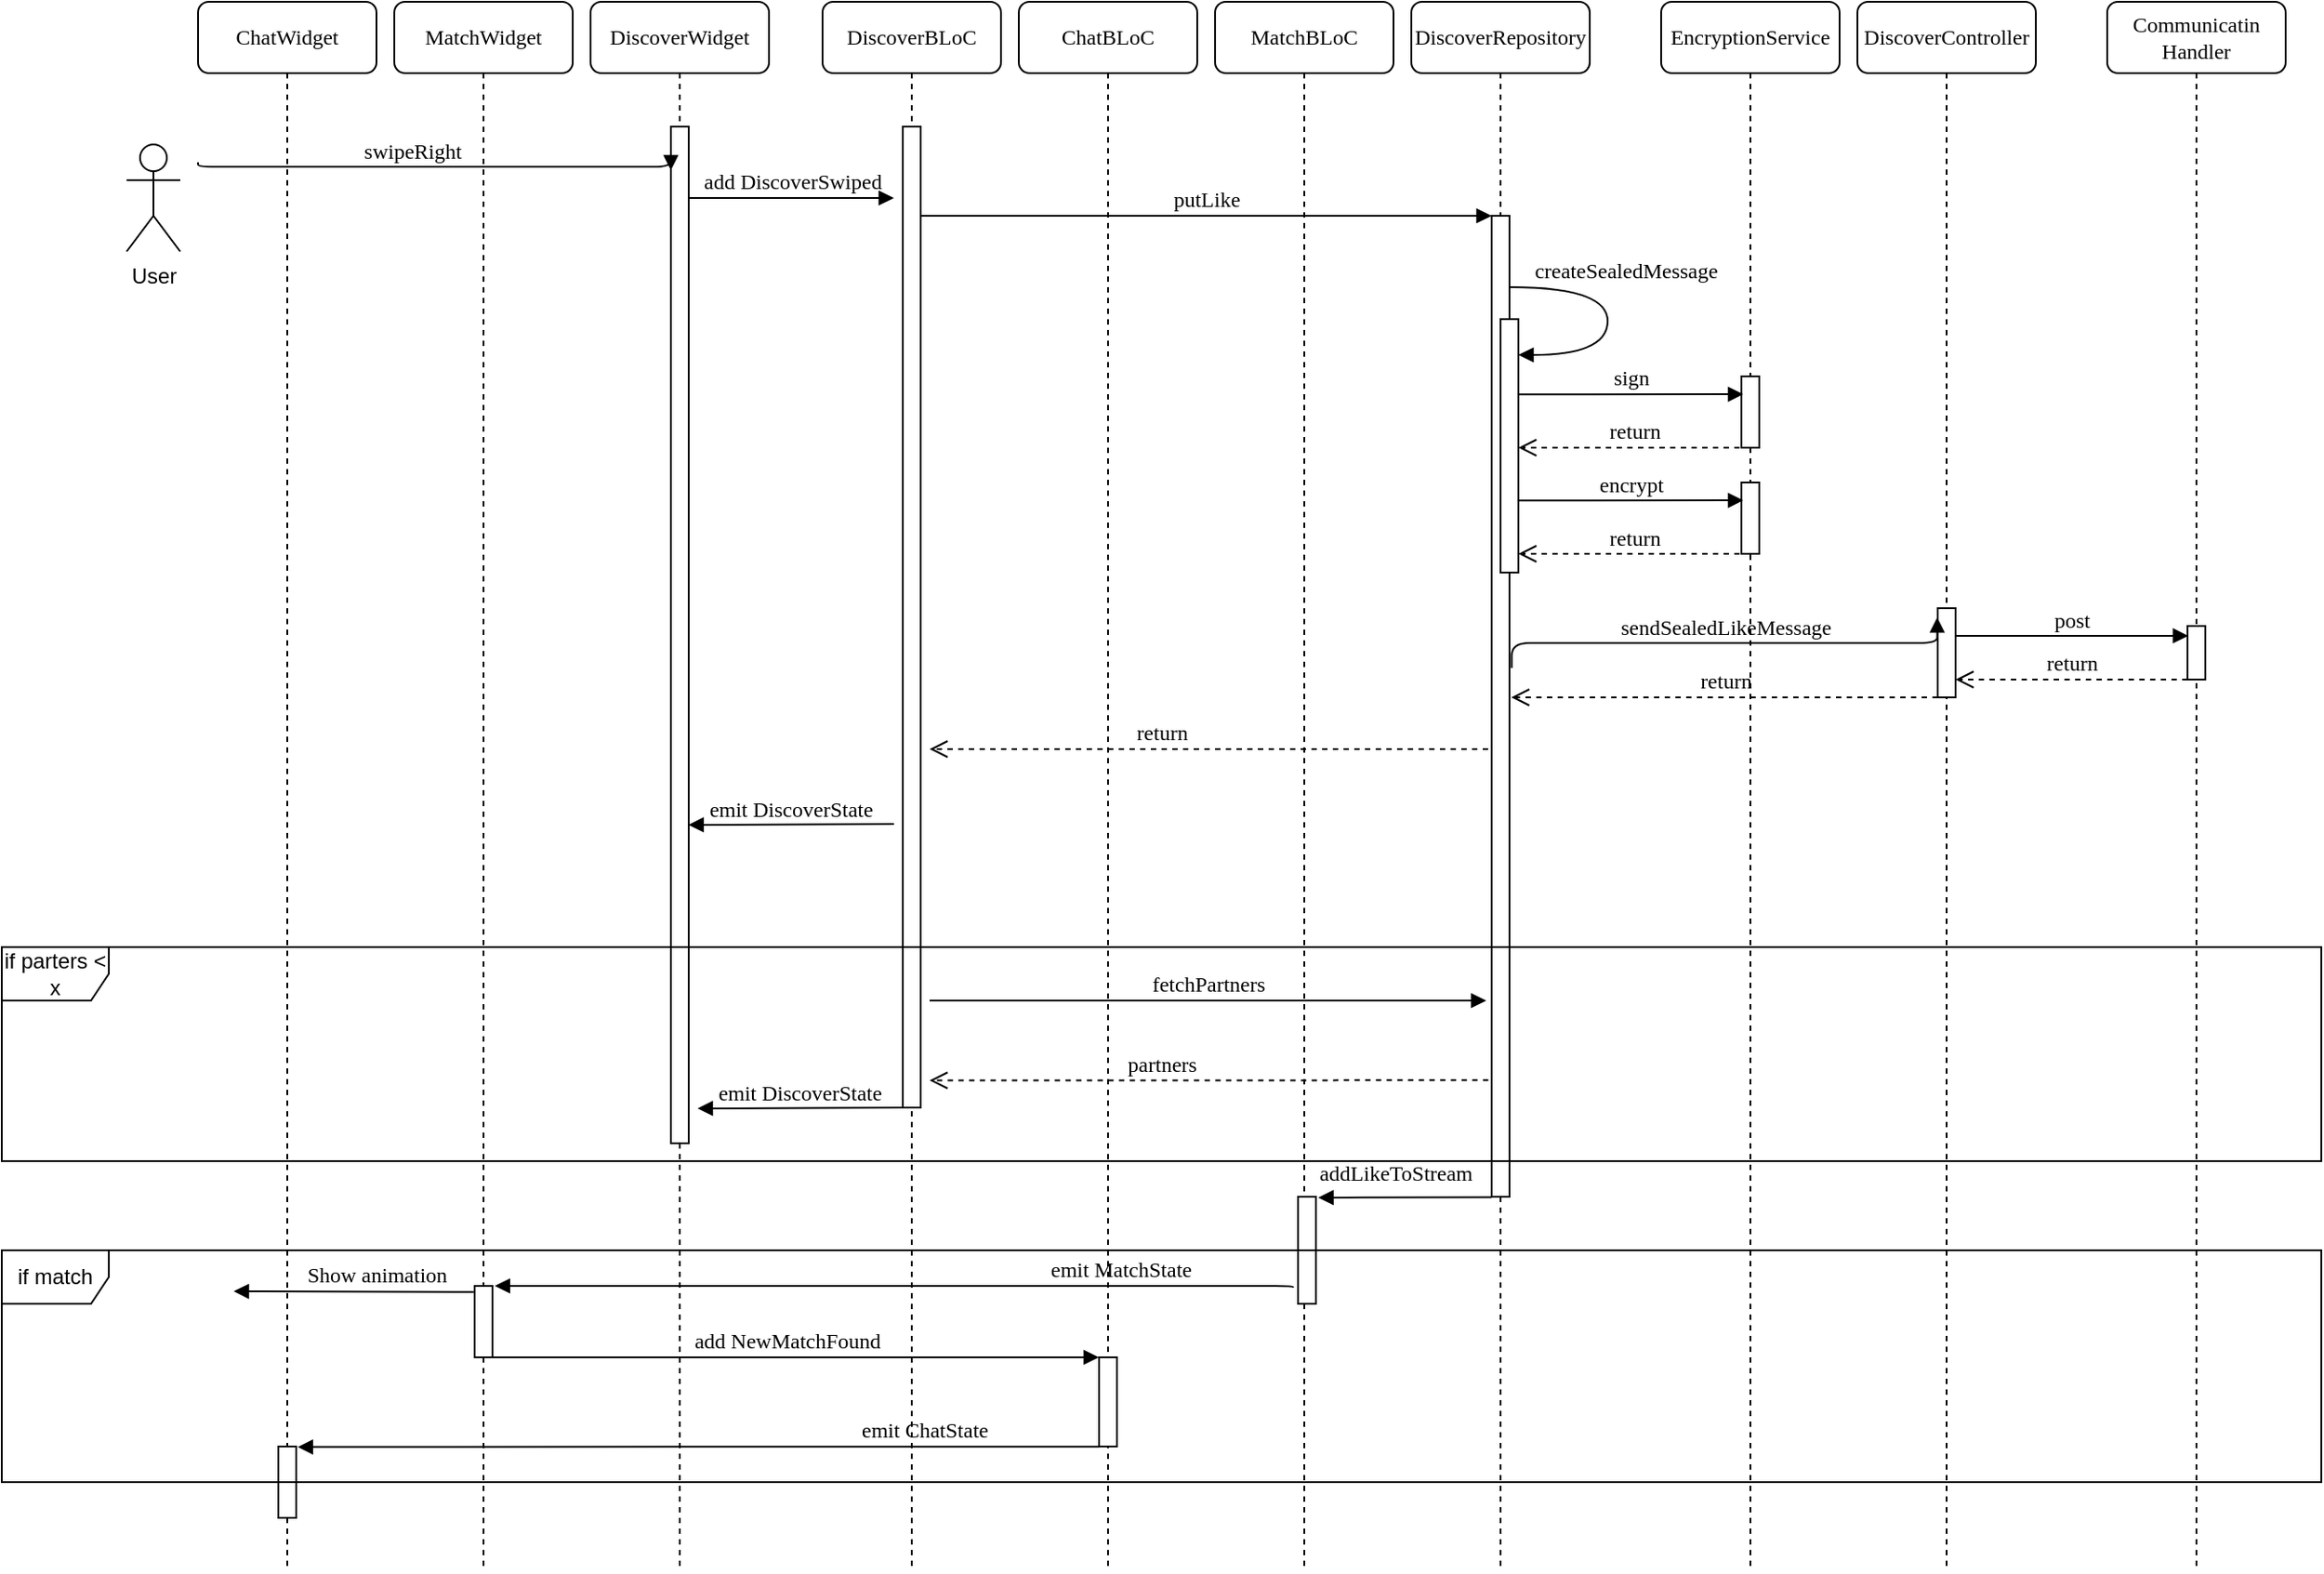 <mxfile version="20.2.5" type="device"><diagram name="Page-1" id="13e1069c-82ec-6db2-03f1-153e76fe0fe0"><mxGraphModel dx="2878" dy="904" grid="1" gridSize="10" guides="1" tooltips="1" connect="1" arrows="1" fold="1" page="1" pageScale="1" pageWidth="1100" pageHeight="850" background="none" math="0" shadow="0"><root><mxCell id="0"/><mxCell id="1" parent="0"/><mxCell id="7baba1c4bc27f4b0-2" value="DiscoverBLoC" style="shape=umlLifeline;perimeter=lifelinePerimeter;whiteSpace=wrap;html=1;container=1;collapsible=0;recursiveResize=0;outlineConnect=0;rounded=1;shadow=0;comic=0;labelBackgroundColor=none;strokeWidth=1;fontFamily=Verdana;fontSize=12;align=center;" parent="1" vertex="1"><mxGeometry x="230" y="80" width="100" height="880" as="geometry"/></mxCell><mxCell id="7baba1c4bc27f4b0-10" value="" style="html=1;points=[];perimeter=orthogonalPerimeter;rounded=0;shadow=0;comic=0;labelBackgroundColor=none;strokeWidth=1;fontFamily=Verdana;fontSize=12;align=center;" parent="7baba1c4bc27f4b0-2" vertex="1"><mxGeometry x="45" y="70" width="10" height="550" as="geometry"/></mxCell><mxCell id="7baba1c4bc27f4b0-3" value="DiscoverRepository" style="shape=umlLifeline;perimeter=lifelinePerimeter;whiteSpace=wrap;html=1;container=1;collapsible=0;recursiveResize=0;outlineConnect=0;rounded=1;shadow=0;comic=0;labelBackgroundColor=none;strokeWidth=1;fontFamily=Verdana;fontSize=12;align=center;" parent="1" vertex="1"><mxGeometry x="560" y="80" width="100" height="880" as="geometry"/></mxCell><mxCell id="7baba1c4bc27f4b0-13" value="" style="html=1;points=[];perimeter=orthogonalPerimeter;rounded=0;shadow=0;comic=0;labelBackgroundColor=none;strokeWidth=1;fontFamily=Verdana;fontSize=12;align=center;" parent="7baba1c4bc27f4b0-3" vertex="1"><mxGeometry x="45" y="120" width="10" height="550" as="geometry"/></mxCell><mxCell id="QWJnfd1ZI9xGqII327sI-3" value="" style="html=1;points=[];perimeter=orthogonalPerimeter;rounded=0;shadow=0;comic=0;labelBackgroundColor=none;strokeWidth=1;fontFamily=Verdana;fontSize=12;align=center;" vertex="1" parent="7baba1c4bc27f4b0-3"><mxGeometry x="50" y="177.9" width="10" height="142.1" as="geometry"/></mxCell><mxCell id="QWJnfd1ZI9xGqII327sI-4" value="createSealedMessage" style="html=1;verticalAlign=bottom;endArrow=block;labelBackgroundColor=none;fontFamily=Verdana;fontSize=12;elbow=vertical;edgeStyle=orthogonalEdgeStyle;curved=1;exitX=1.038;exitY=0.345;exitPerimeter=0;" edge="1" parent="7baba1c4bc27f4b0-3"><mxGeometry x="-0.234" y="10" relative="1" as="geometry"><mxPoint x="55.38" y="160.0" as="sourcePoint"/><mxPoint x="60" y="198" as="targetPoint"/><Array as="points"><mxPoint x="110" y="159.9"/><mxPoint x="110" y="197.9"/></Array><mxPoint as="offset"/></mxGeometry></mxCell><mxCell id="7baba1c4bc27f4b0-4" value="EncryptionService" style="shape=umlLifeline;perimeter=lifelinePerimeter;whiteSpace=wrap;html=1;container=1;collapsible=0;recursiveResize=0;outlineConnect=0;rounded=1;shadow=0;comic=0;labelBackgroundColor=none;strokeWidth=1;fontFamily=Verdana;fontSize=12;align=center;" parent="1" vertex="1"><mxGeometry x="700" y="80" width="100" height="880" as="geometry"/></mxCell><mxCell id="QWJnfd1ZI9xGqII327sI-7" value="" style="html=1;points=[];perimeter=orthogonalPerimeter;rounded=0;shadow=0;comic=0;labelBackgroundColor=none;strokeWidth=1;fontFamily=Verdana;fontSize=12;align=center;" vertex="1" parent="7baba1c4bc27f4b0-4"><mxGeometry x="45" y="210" width="10" height="40" as="geometry"/></mxCell><mxCell id="QWJnfd1ZI9xGqII327sI-8" value="return" style="html=1;verticalAlign=bottom;endArrow=open;dashed=1;endSize=8;labelBackgroundColor=none;fontFamily=Verdana;fontSize=12;edgeStyle=elbowEdgeStyle;elbow=vertical;" edge="1" parent="7baba1c4bc27f4b0-4"><mxGeometry relative="1" as="geometry"><mxPoint x="-80" y="250" as="targetPoint"/><Array as="points"><mxPoint x="-5" y="250"/><mxPoint x="25" y="250"/></Array><mxPoint x="50" y="250" as="sourcePoint"/></mxGeometry></mxCell><mxCell id="QWJnfd1ZI9xGqII327sI-9" value="" style="html=1;points=[];perimeter=orthogonalPerimeter;rounded=0;shadow=0;comic=0;labelBackgroundColor=none;strokeWidth=1;fontFamily=Verdana;fontSize=12;align=center;" vertex="1" parent="7baba1c4bc27f4b0-4"><mxGeometry x="45" y="269.5" width="10" height="40" as="geometry"/></mxCell><mxCell id="QWJnfd1ZI9xGqII327sI-10" value="return" style="html=1;verticalAlign=bottom;endArrow=open;dashed=1;endSize=8;labelBackgroundColor=none;fontFamily=Verdana;fontSize=12;edgeStyle=elbowEdgeStyle;elbow=vertical;" edge="1" parent="7baba1c4bc27f4b0-4"><mxGeometry relative="1" as="geometry"><mxPoint x="-80" y="309.5" as="targetPoint"/><Array as="points"><mxPoint x="-5" y="309.5"/><mxPoint x="25" y="309.5"/></Array><mxPoint x="50" y="309.5" as="sourcePoint"/></mxGeometry></mxCell><mxCell id="QWJnfd1ZI9xGqII327sI-11" value="encrypt" style="html=1;verticalAlign=bottom;endArrow=block;entryX=-0.4;entryY=0.138;labelBackgroundColor=none;fontFamily=Verdana;fontSize=12;edgeStyle=elbowEdgeStyle;elbow=vertical;entryDx=0;entryDy=0;entryPerimeter=0;" edge="1" parent="7baba1c4bc27f4b0-4"><mxGeometry relative="1" as="geometry"><mxPoint x="-80" y="279.62" as="sourcePoint"/><mxPoint x="46" y="279.5" as="targetPoint"/></mxGeometry></mxCell><mxCell id="7baba1c4bc27f4b0-5" value="DiscoverController" style="shape=umlLifeline;perimeter=lifelinePerimeter;whiteSpace=wrap;html=1;container=1;collapsible=0;recursiveResize=0;outlineConnect=0;rounded=1;shadow=0;comic=0;labelBackgroundColor=none;strokeWidth=1;fontFamily=Verdana;fontSize=12;align=center;" parent="1" vertex="1"><mxGeometry x="810" y="80" width="100" height="880" as="geometry"/></mxCell><mxCell id="QWJnfd1ZI9xGqII327sI-12" value="" style="html=1;points=[];perimeter=orthogonalPerimeter;rounded=0;shadow=0;comic=0;labelBackgroundColor=none;strokeWidth=1;fontFamily=Verdana;fontSize=12;align=center;" vertex="1" parent="7baba1c4bc27f4b0-5"><mxGeometry x="45" y="340" width="10" height="50" as="geometry"/></mxCell><mxCell id="QWJnfd1ZI9xGqII327sI-17" value="return" style="html=1;verticalAlign=bottom;endArrow=open;dashed=1;endSize=8;labelBackgroundColor=none;fontFamily=Verdana;fontSize=12;edgeStyle=elbowEdgeStyle;elbow=vertical;" edge="1" parent="7baba1c4bc27f4b0-5"><mxGeometry relative="1" as="geometry"><mxPoint x="-194" y="390" as="targetPoint"/><Array as="points"><mxPoint x="-90" y="390"/><mxPoint x="-150" y="365"/><mxPoint x="20" y="390"/></Array><mxPoint x="45" y="390" as="sourcePoint"/></mxGeometry></mxCell><mxCell id="7baba1c4bc27f4b0-6" value="Communicatin&lt;br&gt;Handler" style="shape=umlLifeline;perimeter=lifelinePerimeter;whiteSpace=wrap;html=1;container=1;collapsible=0;recursiveResize=0;outlineConnect=0;rounded=1;shadow=0;comic=0;labelBackgroundColor=none;strokeWidth=1;fontFamily=Verdana;fontSize=12;align=center;" parent="1" vertex="1"><mxGeometry x="950" y="80" width="100" height="880" as="geometry"/></mxCell><mxCell id="QWJnfd1ZI9xGqII327sI-14" value="" style="html=1;points=[];perimeter=orthogonalPerimeter;rounded=0;shadow=0;comic=0;labelBackgroundColor=none;strokeWidth=1;fontFamily=Verdana;fontSize=12;align=center;" vertex="1" parent="7baba1c4bc27f4b0-6"><mxGeometry x="45" y="350" width="10" height="30" as="geometry"/></mxCell><mxCell id="QWJnfd1ZI9xGqII327sI-16" value="return" style="html=1;verticalAlign=bottom;endArrow=open;dashed=1;endSize=8;labelBackgroundColor=none;fontFamily=Verdana;fontSize=12;edgeStyle=elbowEdgeStyle;elbow=vertical;" edge="1" parent="7baba1c4bc27f4b0-6"><mxGeometry relative="1" as="geometry"><mxPoint x="-85" y="380" as="targetPoint"/><Array as="points"><mxPoint x="-10" y="380"/><mxPoint x="20" y="380"/></Array><mxPoint x="45" y="380" as="sourcePoint"/></mxGeometry></mxCell><mxCell id="7baba1c4bc27f4b0-7" value="MatchBLoC" style="shape=umlLifeline;perimeter=lifelinePerimeter;whiteSpace=wrap;html=1;container=1;collapsible=0;recursiveResize=0;outlineConnect=0;rounded=1;shadow=0;comic=0;labelBackgroundColor=none;strokeWidth=1;fontFamily=Verdana;fontSize=12;align=center;" parent="1" vertex="1"><mxGeometry x="450" y="80" width="100" height="880" as="geometry"/></mxCell><mxCell id="QWJnfd1ZI9xGqII327sI-18" value="" style="html=1;points=[];perimeter=orthogonalPerimeter;rounded=0;shadow=0;comic=0;labelBackgroundColor=none;strokeWidth=1;fontFamily=Verdana;fontSize=12;align=center;" vertex="1" parent="7baba1c4bc27f4b0-7"><mxGeometry x="46.52" y="670" width="10" height="60" as="geometry"/></mxCell><mxCell id="QWJnfd1ZI9xGqII327sI-19" value="addLikeToStream" style="html=1;verticalAlign=bottom;endArrow=block;labelBackgroundColor=none;fontFamily=Verdana;fontSize=12;edgeStyle=elbowEdgeStyle;elbow=vertical;exitX=-0.152;exitY=0.94;exitDx=0;exitDy=0;exitPerimeter=0;entryX=1.133;entryY=0.016;entryDx=0;entryDy=0;entryPerimeter=0;" edge="1" parent="7baba1c4bc27f4b0-7" target="QWJnfd1ZI9xGqII327sI-18"><mxGeometry x="0.098" y="-5" relative="1" as="geometry"><mxPoint x="155" y="670.2" as="sourcePoint"/><mxPoint x="392.24" y="670.1" as="targetPoint"/><mxPoint as="offset"/></mxGeometry></mxCell><mxCell id="7baba1c4bc27f4b0-8" value="DiscoverWidget" style="shape=umlLifeline;perimeter=lifelinePerimeter;whiteSpace=wrap;html=1;container=1;collapsible=0;recursiveResize=0;outlineConnect=0;rounded=1;shadow=0;comic=0;labelBackgroundColor=none;strokeWidth=1;fontFamily=Verdana;fontSize=12;align=center;" parent="1" vertex="1"><mxGeometry x="100" y="80" width="100" height="880" as="geometry"/></mxCell><mxCell id="7baba1c4bc27f4b0-9" value="" style="html=1;points=[];perimeter=orthogonalPerimeter;rounded=0;shadow=0;comic=0;labelBackgroundColor=none;strokeWidth=1;fontFamily=Verdana;fontSize=12;align=center;" parent="7baba1c4bc27f4b0-8" vertex="1"><mxGeometry x="45" y="70" width="10" height="570" as="geometry"/></mxCell><mxCell id="7baba1c4bc27f4b0-11" value="add DiscoverSwiped" style="html=1;verticalAlign=bottom;endArrow=block;labelBackgroundColor=none;fontFamily=Verdana;fontSize=12;edgeStyle=elbowEdgeStyle;elbow=vertical;" parent="1" source="7baba1c4bc27f4b0-9" edge="1"><mxGeometry relative="1" as="geometry"><mxPoint x="220" y="190" as="sourcePoint"/><mxPoint x="270" y="190" as="targetPoint"/><Array as="points"><mxPoint x="250" y="190"/></Array></mxGeometry></mxCell><mxCell id="7baba1c4bc27f4b0-14" value="putLike" style="html=1;verticalAlign=bottom;endArrow=block;entryX=0;entryY=0;labelBackgroundColor=none;fontFamily=Verdana;fontSize=12;edgeStyle=elbowEdgeStyle;elbow=vertical;" parent="1" source="7baba1c4bc27f4b0-10" target="7baba1c4bc27f4b0-13" edge="1"><mxGeometry relative="1" as="geometry"><mxPoint x="370" y="200" as="sourcePoint"/></mxGeometry></mxCell><mxCell id="QWJnfd1ZI9xGqII327sI-1" value="User" style="shape=umlActor;verticalLabelPosition=bottom;verticalAlign=top;html=1;outlineConnect=0;" vertex="1" parent="1"><mxGeometry x="-160" y="160" width="30" height="60" as="geometry"/></mxCell><mxCell id="QWJnfd1ZI9xGqII327sI-2" value="swipeRight" style="html=1;verticalAlign=bottom;endArrow=block;entryX=0;entryY=0.043;labelBackgroundColor=none;fontFamily=Verdana;fontSize=12;edgeStyle=elbowEdgeStyle;elbow=vertical;entryDx=0;entryDy=0;entryPerimeter=0;" edge="1" parent="1" target="7baba1c4bc27f4b0-9"><mxGeometry x="-0.093" relative="1" as="geometry"><mxPoint x="-120" y="170" as="sourcePoint"/><mxPoint x="-20" y="170" as="targetPoint"/><mxPoint as="offset"/></mxGeometry></mxCell><mxCell id="QWJnfd1ZI9xGqII327sI-6" value="sign" style="html=1;verticalAlign=bottom;endArrow=block;entryX=-0.4;entryY=0.138;labelBackgroundColor=none;fontFamily=Verdana;fontSize=12;edgeStyle=elbowEdgeStyle;elbow=vertical;entryDx=0;entryDy=0;entryPerimeter=0;" edge="1" parent="1"><mxGeometry relative="1" as="geometry"><mxPoint x="620" y="300.12" as="sourcePoint"/><mxPoint x="746" y="300" as="targetPoint"/></mxGeometry></mxCell><mxCell id="QWJnfd1ZI9xGqII327sI-13" value="sendSealedLikeMessage" style="html=1;verticalAlign=bottom;endArrow=block;labelBackgroundColor=none;fontFamily=Verdana;fontSize=12;edgeStyle=elbowEdgeStyle;elbow=vertical;exitX=1.124;exitY=0.461;exitDx=0;exitDy=0;exitPerimeter=0;entryX=-0.028;entryY=0.102;entryDx=0;entryDy=0;entryPerimeter=0;" edge="1" parent="1" source="7baba1c4bc27f4b0-13" target="QWJnfd1ZI9xGqII327sI-12"><mxGeometry relative="1" as="geometry"><mxPoint x="700" y="425" as="sourcePoint"/><mxPoint x="820" y="425" as="targetPoint"/></mxGeometry></mxCell><mxCell id="QWJnfd1ZI9xGqII327sI-15" value="post" style="html=1;verticalAlign=bottom;endArrow=block;labelBackgroundColor=none;fontFamily=Verdana;fontSize=12;edgeStyle=elbowEdgeStyle;elbow=vertical;entryX=-0.028;entryY=0.102;entryDx=0;entryDy=0;entryPerimeter=0;exitX=0.95;exitY=0.309;exitDx=0;exitDy=0;exitPerimeter=0;" edge="1" parent="1" source="QWJnfd1ZI9xGqII327sI-12"><mxGeometry relative="1" as="geometry"><mxPoint x="870" y="435" as="sourcePoint"/><mxPoint x="995.36" y="435.1" as="targetPoint"/></mxGeometry></mxCell><mxCell id="QWJnfd1ZI9xGqII327sI-20" value="return" style="html=1;verticalAlign=bottom;endArrow=open;dashed=1;endSize=8;labelBackgroundColor=none;fontFamily=Verdana;fontSize=12;edgeStyle=elbowEdgeStyle;elbow=vertical;" edge="1" parent="1"><mxGeometry x="0.17" relative="1" as="geometry"><mxPoint x="290" y="499" as="targetPoint"/><Array as="points"><mxPoint x="450" y="499"/><mxPoint x="549.6" y="530"/></Array><mxPoint x="603" y="499" as="sourcePoint"/><mxPoint as="offset"/></mxGeometry></mxCell><mxCell id="QWJnfd1ZI9xGqII327sI-21" value="emit MatchState" style="html=1;verticalAlign=bottom;endArrow=block;labelBackgroundColor=none;fontFamily=Verdana;fontSize=12;edgeStyle=elbowEdgeStyle;elbow=vertical;entryX=1.132;entryY=-0.002;entryDx=0;entryDy=0;entryPerimeter=0;exitX=-0.133;exitY=0.91;exitDx=0;exitDy=0;exitPerimeter=0;" edge="1" parent="1" target="QWJnfd1ZI9xGqII327sI-39"><mxGeometry x="-0.564" relative="1" as="geometry"><mxPoint x="493.67" y="801" as="sourcePoint"/><mxPoint x="307.52" y="750" as="targetPoint"/><Array as="points"><mxPoint x="240" y="800"/><mxPoint x="300" y="770"/></Array><mxPoint as="offset"/></mxGeometry></mxCell><mxCell id="QWJnfd1ZI9xGqII327sI-25" value="Show animation" style="html=1;verticalAlign=bottom;endArrow=block;labelBackgroundColor=none;fontFamily=Verdana;fontSize=12;edgeStyle=elbowEdgeStyle;elbow=vertical;exitX=-0.057;exitY=0.084;exitDx=0;exitDy=0;exitPerimeter=0;" edge="1" parent="1" source="QWJnfd1ZI9xGqII327sI-39"><mxGeometry x="-0.187" relative="1" as="geometry"><mxPoint x="-20" y="810" as="sourcePoint"/><mxPoint x="-100" y="803" as="targetPoint"/><mxPoint as="offset"/><Array as="points"><mxPoint x="-30" y="803"/></Array></mxGeometry></mxCell><mxCell id="QWJnfd1ZI9xGqII327sI-31" value="MatchWidget" style="shape=umlLifeline;perimeter=lifelinePerimeter;whiteSpace=wrap;html=1;container=1;collapsible=0;recursiveResize=0;outlineConnect=0;rounded=1;shadow=0;comic=0;labelBackgroundColor=none;strokeWidth=1;fontFamily=Verdana;fontSize=12;align=center;" vertex="1" parent="1"><mxGeometry x="-10" y="80" width="100" height="880" as="geometry"/></mxCell><mxCell id="QWJnfd1ZI9xGqII327sI-39" value="" style="html=1;points=[];perimeter=orthogonalPerimeter;rounded=0;shadow=0;comic=0;labelBackgroundColor=none;strokeWidth=1;fontFamily=Verdana;fontSize=12;align=center;" vertex="1" parent="QWJnfd1ZI9xGqII327sI-31"><mxGeometry x="45" y="720" width="10" height="40" as="geometry"/></mxCell><mxCell id="QWJnfd1ZI9xGqII327sI-35" value="ChatWidget" style="shape=umlLifeline;perimeter=lifelinePerimeter;whiteSpace=wrap;html=1;container=1;collapsible=0;recursiveResize=0;outlineConnect=0;rounded=1;shadow=0;comic=0;labelBackgroundColor=none;strokeWidth=1;fontFamily=Verdana;fontSize=12;align=center;" vertex="1" parent="1"><mxGeometry x="-120" y="80" width="100" height="880" as="geometry"/></mxCell><mxCell id="QWJnfd1ZI9xGqII327sI-46" value="" style="html=1;points=[];perimeter=orthogonalPerimeter;rounded=0;shadow=0;comic=0;labelBackgroundColor=none;strokeWidth=1;fontFamily=Verdana;fontSize=12;align=center;" vertex="1" parent="QWJnfd1ZI9xGqII327sI-35"><mxGeometry x="45" y="810" width="10" height="40" as="geometry"/></mxCell><mxCell id="QWJnfd1ZI9xGqII327sI-24" value="emit DiscoverState" style="html=1;verticalAlign=bottom;endArrow=block;labelBackgroundColor=none;fontFamily=Verdana;fontSize=12;edgeStyle=elbowEdgeStyle;elbow=vertical;entryX=0.986;entryY=0.688;entryDx=0;entryDy=0;entryPerimeter=0;" edge="1" parent="1" target="7baba1c4bc27f4b0-9"><mxGeometry x="0.005" relative="1" as="geometry"><mxPoint x="270" y="541" as="sourcePoint"/><mxPoint x="160" y="541" as="targetPoint"/><mxPoint as="offset"/></mxGeometry></mxCell><mxCell id="QWJnfd1ZI9xGqII327sI-42" value="ChatBLoC" style="shape=umlLifeline;perimeter=lifelinePerimeter;whiteSpace=wrap;html=1;container=1;collapsible=0;recursiveResize=0;outlineConnect=0;rounded=1;shadow=0;comic=0;labelBackgroundColor=none;strokeWidth=1;fontFamily=Verdana;fontSize=12;align=center;" vertex="1" parent="1"><mxGeometry x="340" y="80" width="100" height="880" as="geometry"/></mxCell><mxCell id="QWJnfd1ZI9xGqII327sI-43" value="" style="html=1;points=[];perimeter=orthogonalPerimeter;rounded=0;shadow=0;comic=0;labelBackgroundColor=none;strokeWidth=1;fontFamily=Verdana;fontSize=12;align=center;" vertex="1" parent="QWJnfd1ZI9xGqII327sI-42"><mxGeometry x="45" y="760" width="10" height="50" as="geometry"/></mxCell><mxCell id="QWJnfd1ZI9xGqII327sI-44" value="add NewMatchFound" style="html=1;verticalAlign=bottom;endArrow=block;entryX=-0.012;entryY=0;labelBackgroundColor=none;fontFamily=Verdana;fontSize=12;edgeStyle=elbowEdgeStyle;elbow=vertical;entryDx=0;entryDy=0;entryPerimeter=0;exitX=1.019;exitY=1.001;exitDx=0;exitDy=0;exitPerimeter=0;" edge="1" parent="1" source="QWJnfd1ZI9xGqII327sI-39" target="QWJnfd1ZI9xGqII327sI-43"><mxGeometry x="-0.031" relative="1" as="geometry"><mxPoint x="50" y="840" as="sourcePoint"/><mxPoint x="385" y="840.21" as="targetPoint"/><mxPoint as="offset"/></mxGeometry></mxCell><mxCell id="QWJnfd1ZI9xGqII327sI-45" value="emit ChatState" style="html=1;verticalAlign=bottom;endArrow=block;labelBackgroundColor=none;fontFamily=Verdana;fontSize=12;edgeStyle=elbowEdgeStyle;elbow=vertical;entryX=1.086;entryY=0.013;entryDx=0;entryDy=0;entryPerimeter=0;exitX=0.03;exitY=1.002;exitDx=0;exitDy=0;exitPerimeter=0;" edge="1" parent="1" source="QWJnfd1ZI9xGqII327sI-43" target="QWJnfd1ZI9xGqII327sI-46"><mxGeometry x="-0.564" relative="1" as="geometry"><mxPoint x="380" y="890" as="sourcePoint"/><mxPoint x="47.65" y="890.004" as="targetPoint"/><Array as="points"><mxPoint x="241.33" y="890.26"/><mxPoint x="301.33" y="860.26"/></Array><mxPoint as="offset"/></mxGeometry></mxCell><mxCell id="QWJnfd1ZI9xGqII327sI-48" value="fetchPartners" style="html=1;verticalAlign=bottom;endArrow=block;labelBackgroundColor=none;fontFamily=Verdana;fontSize=12;edgeStyle=elbowEdgeStyle;elbow=vertical;" edge="1" parent="1"><mxGeometry relative="1" as="geometry"><mxPoint x="290" y="640" as="sourcePoint"/><mxPoint x="602" y="640" as="targetPoint"/><Array as="points"><mxPoint x="385" y="640"/></Array></mxGeometry></mxCell><mxCell id="QWJnfd1ZI9xGqII327sI-49" value="partners" style="html=1;verticalAlign=bottom;endArrow=open;dashed=1;endSize=8;labelBackgroundColor=none;fontFamily=Verdana;fontSize=12;edgeStyle=elbowEdgeStyle;elbow=vertical;exitX=-0.186;exitY=0.61;exitDx=0;exitDy=0;exitPerimeter=0;" edge="1" parent="1"><mxGeometry x="0.17" relative="1" as="geometry"><mxPoint x="290" y="684.76" as="targetPoint"/><Array as="points"><mxPoint x="450" y="684.76"/><mxPoint x="549.6" y="715.76"/></Array><mxPoint x="603.14" y="684.66" as="sourcePoint"/><mxPoint as="offset"/></mxGeometry></mxCell><mxCell id="QWJnfd1ZI9xGqII327sI-50" value="emit DiscoverState" style="html=1;verticalAlign=bottom;endArrow=block;labelBackgroundColor=none;fontFamily=Verdana;fontSize=12;edgeStyle=elbowEdgeStyle;elbow=vertical;entryX=0.986;entryY=0.688;entryDx=0;entryDy=0;entryPerimeter=0;" edge="1" parent="1"><mxGeometry x="0.005" relative="1" as="geometry"><mxPoint x="275.14" y="700" as="sourcePoint"/><mxPoint x="160.0" y="701.16" as="targetPoint"/><mxPoint as="offset"/></mxGeometry></mxCell><mxCell id="QWJnfd1ZI9xGqII327sI-26" value="if match" style="shape=umlFrame;whiteSpace=wrap;html=1;" vertex="1" parent="1"><mxGeometry x="-230" y="780" width="1300" height="130" as="geometry"/></mxCell><mxCell id="QWJnfd1ZI9xGqII327sI-47" value="if parters &amp;lt; x" style="shape=umlFrame;whiteSpace=wrap;html=1;" vertex="1" parent="1"><mxGeometry x="-230" y="610" width="1300" height="120" as="geometry"/></mxCell></root></mxGraphModel></diagram></mxfile>
